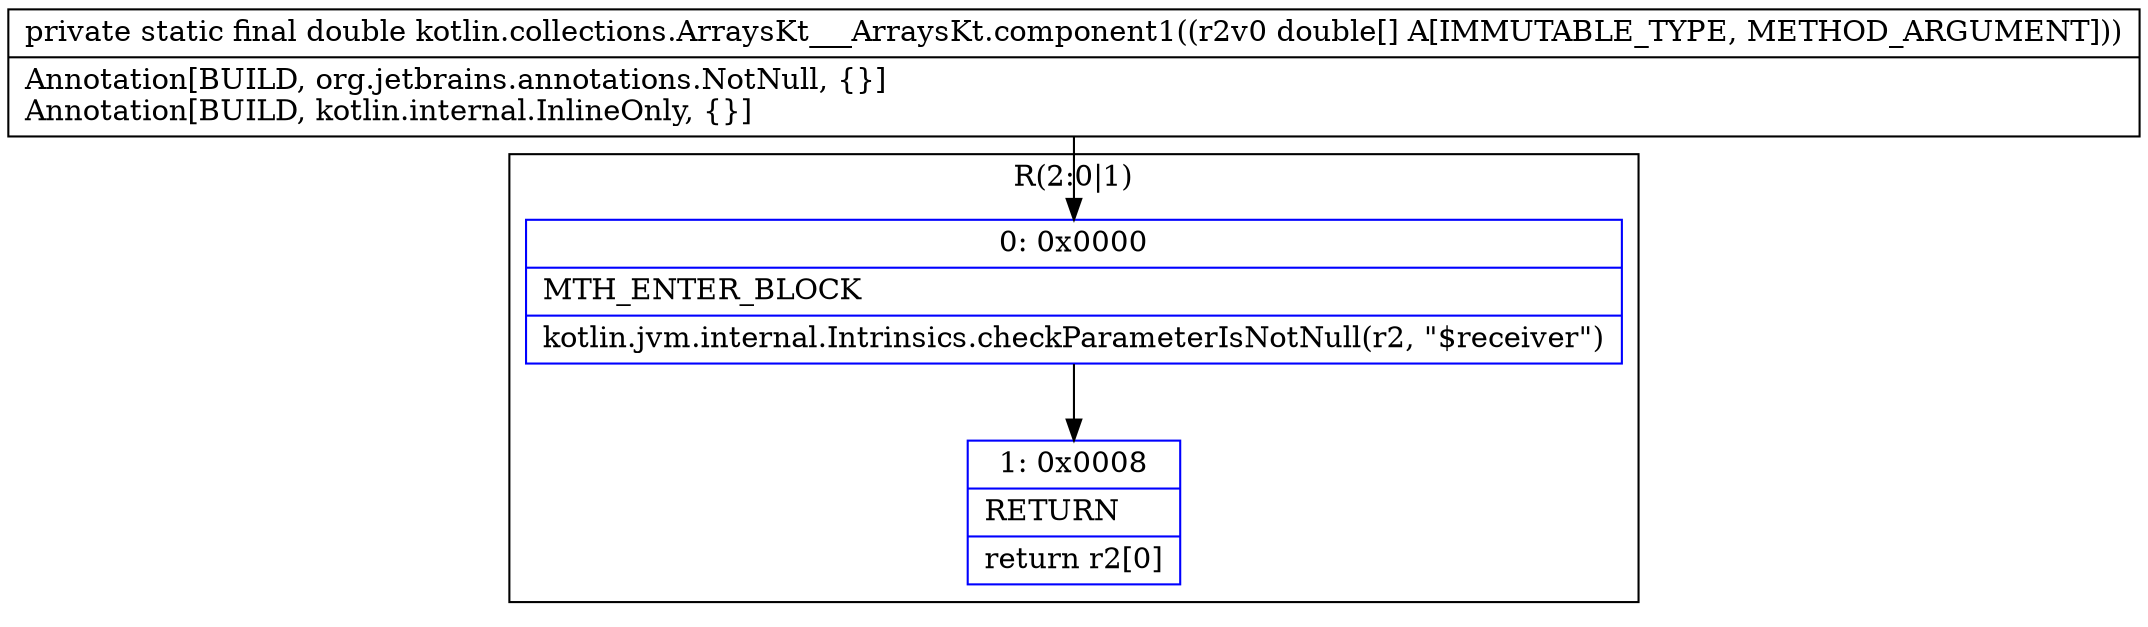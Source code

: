 digraph "CFG forkotlin.collections.ArraysKt___ArraysKt.component1([D)D" {
subgraph cluster_Region_1752270995 {
label = "R(2:0|1)";
node [shape=record,color=blue];
Node_0 [shape=record,label="{0\:\ 0x0000|MTH_ENTER_BLOCK\l|kotlin.jvm.internal.Intrinsics.checkParameterIsNotNull(r2, \"$receiver\")\l}"];
Node_1 [shape=record,label="{1\:\ 0x0008|RETURN\l|return r2[0]\l}"];
}
MethodNode[shape=record,label="{private static final double kotlin.collections.ArraysKt___ArraysKt.component1((r2v0 double[] A[IMMUTABLE_TYPE, METHOD_ARGUMENT]))  | Annotation[BUILD, org.jetbrains.annotations.NotNull, \{\}]\lAnnotation[BUILD, kotlin.internal.InlineOnly, \{\}]\l}"];
MethodNode -> Node_0;
Node_0 -> Node_1;
}

